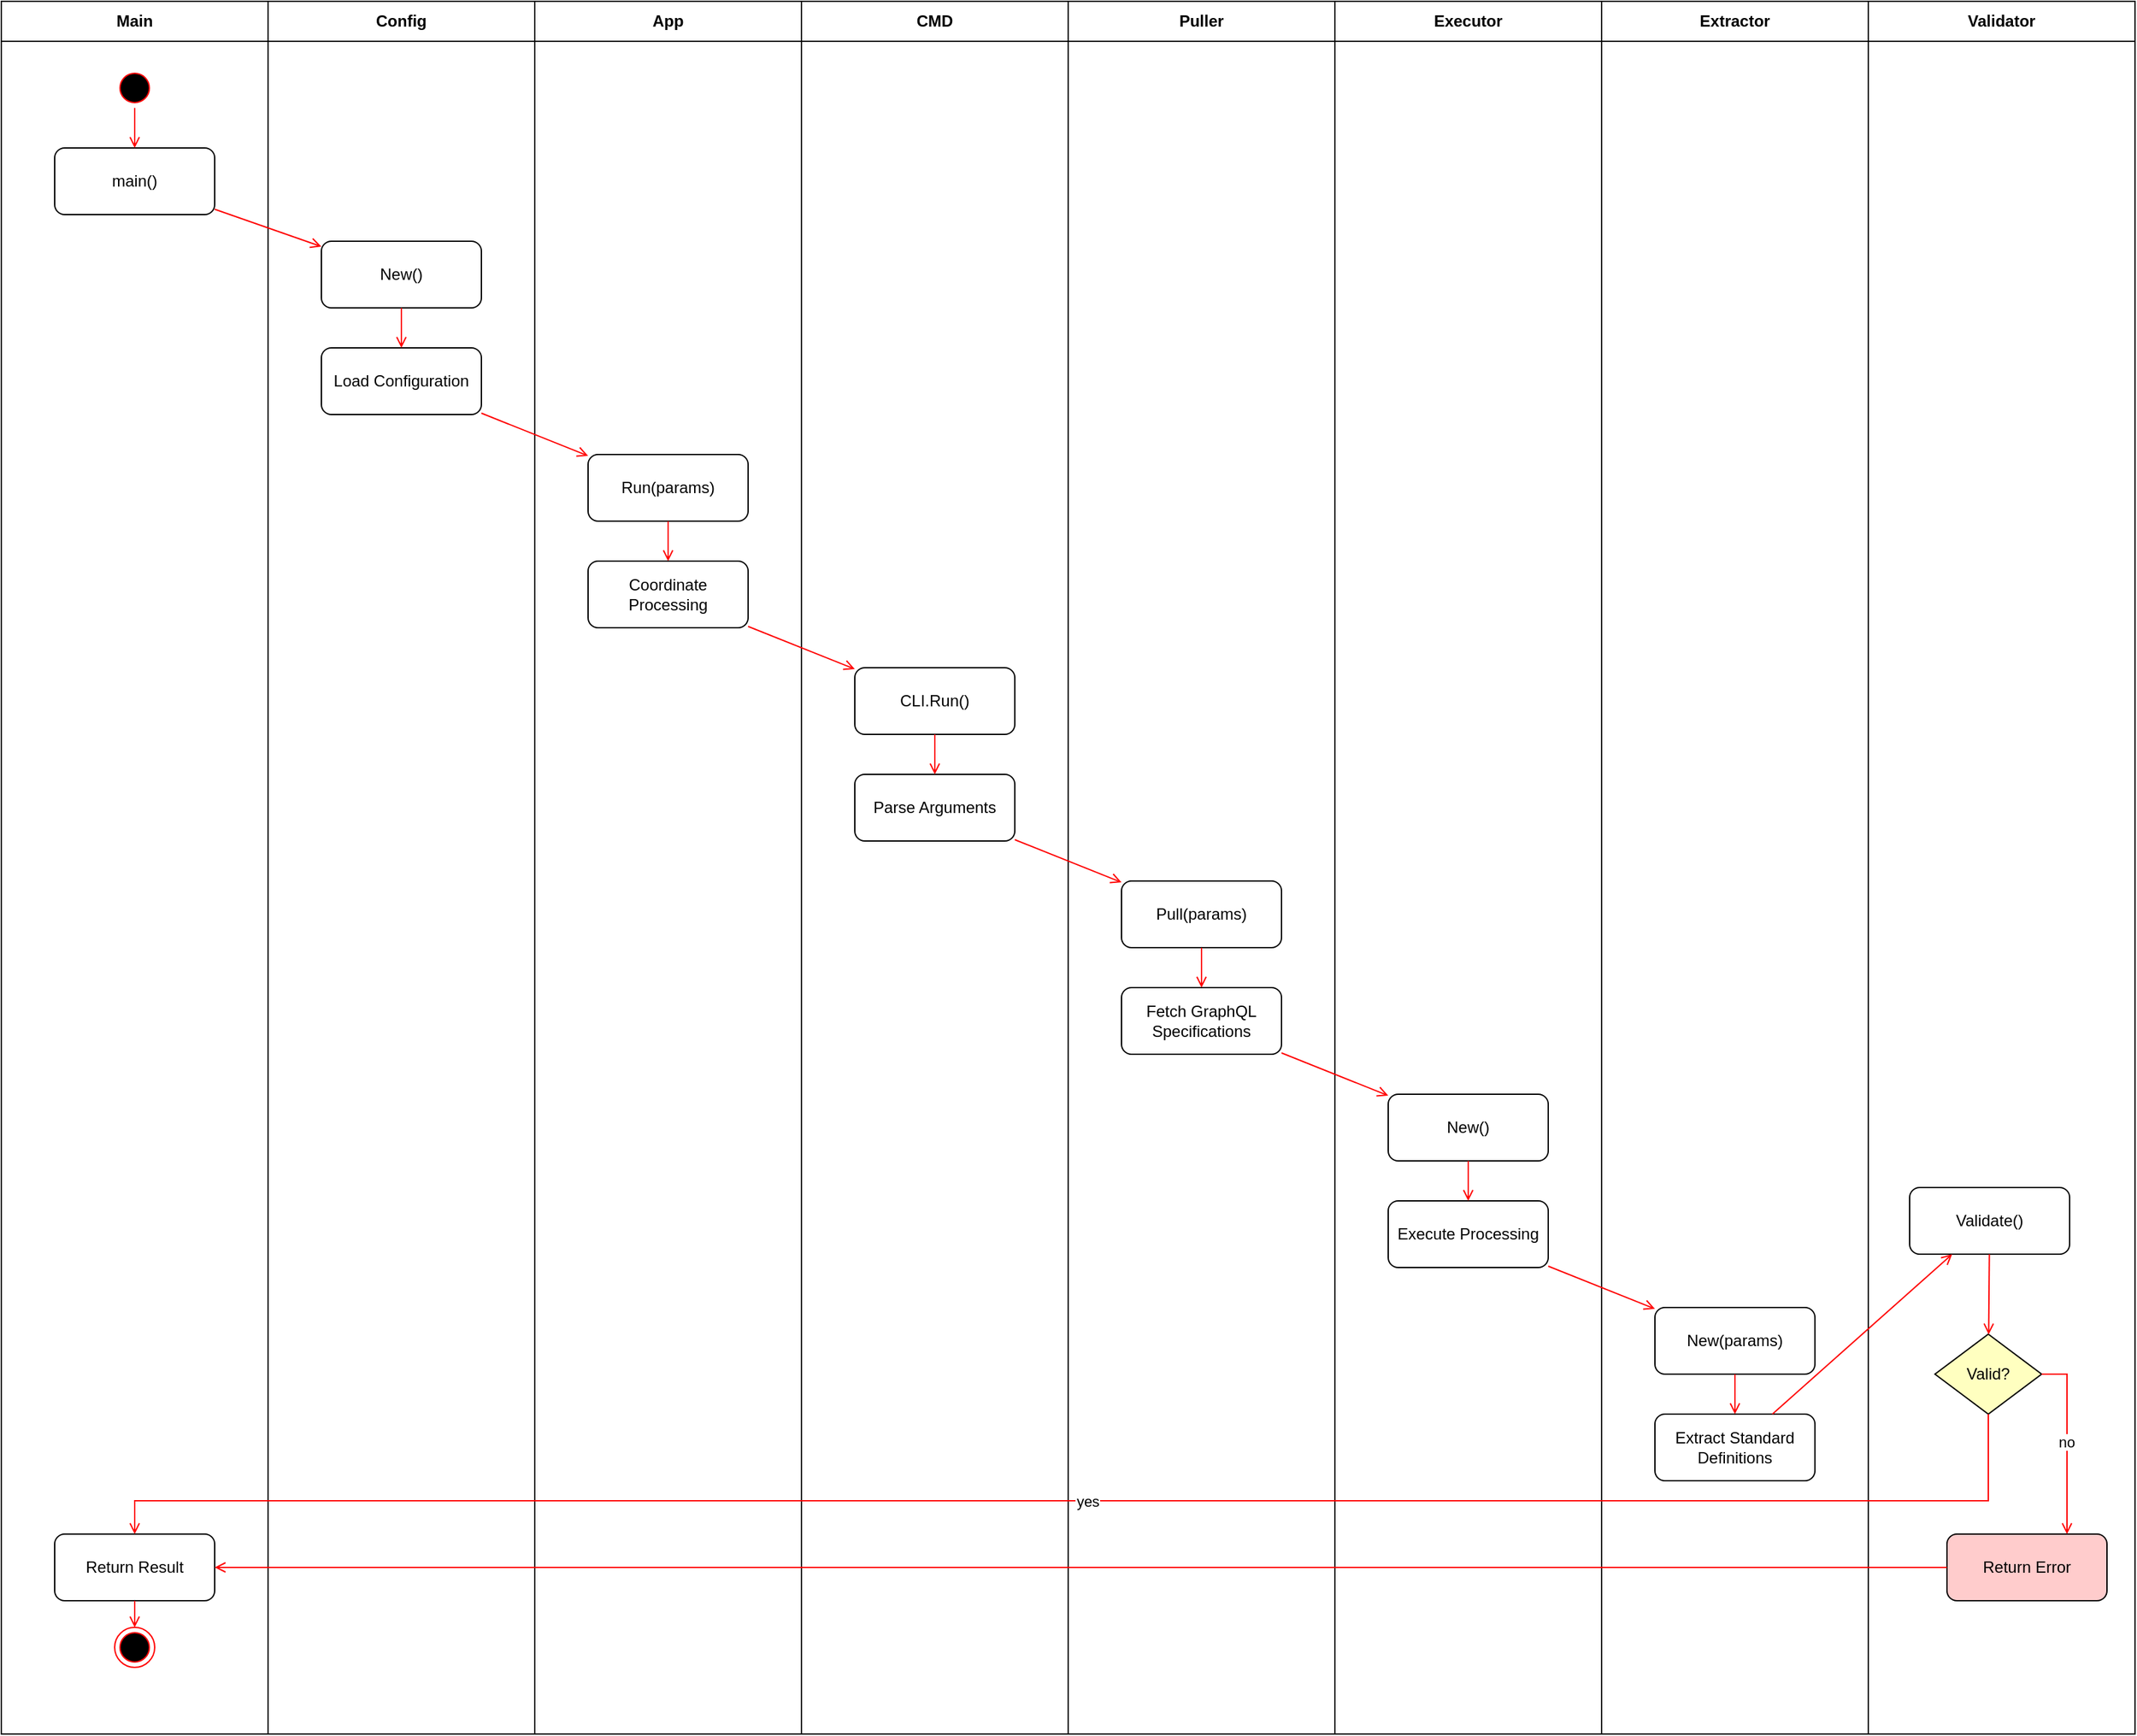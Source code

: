 <mxfile version="24.7.17">
  <diagram name="Page-1" id="compatibility-standard-definitions-activity">
    <mxGraphModel dx="794" dy="512" grid="1" gridSize="10" guides="1" tooltips="1" connect="1" arrows="1" fold="1" page="1" pageScale="1" pageWidth="1800" pageHeight="1400" background="none" math="0" shadow="0">
      <root>
        <mxCell id="0" />
        <mxCell id="1" parent="0" />
        <mxCell id="main-lane" value="Main" style="swimlane;whiteSpace=wrap;startSize=30;" parent="1" vertex="1">
          <mxGeometry x="50" y="50" width="200" height="1300" as="geometry" />
        </mxCell>
        <mxCell id="start-state" value="" style="ellipse;shape=startState;fillColor=#000000;strokeColor=#ff0000;" parent="main-lane" vertex="1">
          <mxGeometry x="85" y="50" width="30" height="30" as="geometry" />
        </mxCell>
        <mxCell id="main-action" value="main()" style="rounded=1;whiteSpace=wrap;html=1;" parent="main-lane" vertex="1">
          <mxGeometry x="40" y="110" width="120" height="50" as="geometry" />
        </mxCell>
        <mxCell id="return-result" value="Return Result" style="rounded=1;whiteSpace=wrap;html=1;" parent="main-lane" vertex="1">
          <mxGeometry x="40" y="1150" width="120" height="50" as="geometry" />
        </mxCell>
        <mxCell id="end-state" value="" style="ellipse;shape=endState;fillColor=#000000;strokeColor=#ff0000;" parent="main-lane" vertex="1">
          <mxGeometry x="85" y="1220" width="30" height="30" as="geometry" />
        </mxCell>
        <mxCell id="config-lane" value="Config" style="swimlane;whiteSpace=wrap;startSize=30;" parent="1" vertex="1">
          <mxGeometry x="250" y="50" width="200" height="1300" as="geometry" />
        </mxCell>
        <mxCell id="new-config" value="New()" style="rounded=1;whiteSpace=wrap;html=1;" parent="config-lane" vertex="1">
          <mxGeometry x="40" y="180" width="120" height="50" as="geometry" />
        </mxCell>
        <mxCell id="load-config" value="Load Configuration" style="rounded=1;whiteSpace=wrap;html=1;" parent="config-lane" vertex="1">
          <mxGeometry x="40" y="260" width="120" height="50" as="geometry" />
        </mxCell>
        <mxCell id="app-lane" value="App" style="swimlane;whiteSpace=wrap;startSize=30;" parent="1" vertex="1">
          <mxGeometry x="450" y="50" width="200" height="1300" as="geometry" />
        </mxCell>
        <mxCell id="app-run" value="Run(params)" style="rounded=1;whiteSpace=wrap;html=1;" parent="app-lane" vertex="1">
          <mxGeometry x="40" y="340" width="120" height="50" as="geometry" />
        </mxCell>
        <mxCell id="coordinate-processing" value="Coordinate Processing" style="rounded=1;whiteSpace=wrap;html=1;" parent="app-lane" vertex="1">
          <mxGeometry x="40" y="420" width="120" height="50" as="geometry" />
        </mxCell>
        <mxCell id="cmd-lane" value="CMD" style="swimlane;whiteSpace=wrap;startSize=30;" parent="1" vertex="1">
          <mxGeometry x="650" y="50" width="200" height="1300" as="geometry" />
        </mxCell>
        <mxCell id="cli-run" value="CLI.Run()" style="rounded=1;whiteSpace=wrap;html=1;" parent="cmd-lane" vertex="1">
          <mxGeometry x="40" y="500" width="120" height="50" as="geometry" />
        </mxCell>
        <mxCell id="parse-args" value="Parse Arguments" style="rounded=1;whiteSpace=wrap;html=1;" parent="cmd-lane" vertex="1">
          <mxGeometry x="40" y="580" width="120" height="50" as="geometry" />
        </mxCell>
        <mxCell id="puller-lane" value="Puller" style="swimlane;whiteSpace=wrap;startSize=30;" parent="1" vertex="1">
          <mxGeometry x="850" y="50" width="200" height="1300" as="geometry" />
        </mxCell>
        <mxCell id="pull-specs" value="Pull(params)" style="rounded=1;whiteSpace=wrap;html=1;" parent="puller-lane" vertex="1">
          <mxGeometry x="40" y="660" width="120" height="50" as="geometry" />
        </mxCell>
        <mxCell id="fetch-graphql-spec" value="Fetch GraphQL Specifications" style="rounded=1;whiteSpace=wrap;html=1;" parent="puller-lane" vertex="1">
          <mxGeometry x="40" y="740" width="120" height="50" as="geometry" />
        </mxCell>
        <mxCell id="executor-lane" value="Executor" style="swimlane;whiteSpace=wrap;startSize=30;" parent="1" vertex="1">
          <mxGeometry x="1050" y="50" width="200" height="1300" as="geometry" />
        </mxCell>
        <mxCell id="executor-new" value="New()" style="rounded=1;whiteSpace=wrap;html=1;" parent="executor-lane" vertex="1">
          <mxGeometry x="40" y="820" width="120" height="50" as="geometry" />
        </mxCell>
        <mxCell id="execute-processing" value="Execute Processing" style="rounded=1;whiteSpace=wrap;html=1;" parent="executor-lane" vertex="1">
          <mxGeometry x="40" y="900" width="120" height="50" as="geometry" />
        </mxCell>
        <mxCell id="extractor-lane" value="Extractor" style="swimlane;whiteSpace=wrap;startSize=30;" parent="1" vertex="1">
          <mxGeometry x="1250" y="50" width="200" height="1300" as="geometry" />
        </mxCell>
        <mxCell id="extractor-new" value="New(params)" style="rounded=1;whiteSpace=wrap;html=1;" parent="extractor-lane" vertex="1">
          <mxGeometry x="40" y="980" width="120" height="50" as="geometry" />
        </mxCell>
        <mxCell id="extract-definitions" value="Extract Standard Definitions" style="rounded=1;whiteSpace=wrap;html=1;" parent="extractor-lane" vertex="1">
          <mxGeometry x="40" y="1060" width="120" height="50" as="geometry" />
        </mxCell>
        <mxCell id="validator-lane" value="Validator" style="swimlane;whiteSpace=wrap;startSize=30;" parent="1" vertex="1">
          <mxGeometry x="1450" y="50" width="200" height="1300" as="geometry" />
        </mxCell>
        <mxCell id="validate" value="Validate()" style="rounded=1;whiteSpace=wrap;html=1;" parent="validator-lane" vertex="1">
          <mxGeometry x="31" y="890" width="120" height="50" as="geometry" />
        </mxCell>
        <mxCell id="validation-check" value="Valid?" style="rhombus;whiteSpace=wrap;html=1;fillColor=#ffffc0;" parent="validator-lane" vertex="1">
          <mxGeometry x="50" y="1000" width="80" height="60" as="geometry" />
        </mxCell>
        <mxCell id="validation-error" value="Return Error" style="rounded=1;whiteSpace=wrap;html=1;fillColor=#ffcccc;" parent="validator-lane" vertex="1">
          <mxGeometry x="59" y="1150" width="120" height="50" as="geometry" />
        </mxCell>
        <mxCell id="start-to-main" value="" style="endArrow=open;strokeColor=#FF0000;endFill=1;rounded=0;" parent="1" source="start-state" target="main-action" edge="1">
          <mxGeometry relative="1" as="geometry" />
        </mxCell>
        <mxCell id="main-to-config" value="" style="endArrow=open;strokeColor=#FF0000;endFill=1;rounded=0;" parent="1" source="main-action" target="new-config" edge="1">
          <mxGeometry relative="1" as="geometry" />
        </mxCell>
        <mxCell id="config-new-to-load" value="" style="endArrow=open;strokeColor=#FF0000;endFill=1;rounded=0;" parent="1" source="new-config" target="load-config" edge="1">
          <mxGeometry relative="1" as="geometry" />
        </mxCell>
        <mxCell id="config-to-app" value="" style="endArrow=open;strokeColor=#FF0000;endFill=1;rounded=0;" parent="1" source="load-config" target="app-run" edge="1">
          <mxGeometry relative="1" as="geometry" />
        </mxCell>
        <mxCell id="app-run-to-coordinate" value="" style="endArrow=open;strokeColor=#FF0000;endFill=1;rounded=0;" parent="1" source="app-run" target="coordinate-processing" edge="1">
          <mxGeometry relative="1" as="geometry" />
        </mxCell>
        <mxCell id="app-to-cli" value="" style="endArrow=open;strokeColor=#FF0000;endFill=1;rounded=0;" parent="1" source="coordinate-processing" target="cli-run" edge="1">
          <mxGeometry relative="1" as="geometry" />
        </mxCell>
        <mxCell id="cli-run-to-parse" value="" style="endArrow=open;strokeColor=#FF0000;endFill=1;rounded=0;" parent="1" source="cli-run" target="parse-args" edge="1">
          <mxGeometry relative="1" as="geometry" />
        </mxCell>
        <mxCell id="cli-to-puller" value="" style="endArrow=open;strokeColor=#FF0000;endFill=1;rounded=0;" parent="1" source="parse-args" target="pull-specs" edge="1">
          <mxGeometry relative="1" as="geometry" />
        </mxCell>
        <mxCell id="pull-to-fetch" value="" style="endArrow=open;strokeColor=#FF0000;endFill=1;rounded=0;" parent="1" source="pull-specs" target="fetch-graphql-spec" edge="1">
          <mxGeometry relative="1" as="geometry" />
        </mxCell>
        <mxCell id="puller-to-executor" value="" style="endArrow=open;strokeColor=#FF0000;endFill=1;rounded=0;" parent="1" source="fetch-graphql-spec" target="executor-new" edge="1">
          <mxGeometry relative="1" as="geometry" />
        </mxCell>
        <mxCell id="executor-new-to-execute" value="" style="endArrow=open;strokeColor=#FF0000;endFill=1;rounded=0;" parent="1" source="executor-new" target="execute-processing" edge="1">
          <mxGeometry relative="1" as="geometry" />
        </mxCell>
        <mxCell id="executor-to-extractor" value="" style="endArrow=open;strokeColor=#FF0000;endFill=1;rounded=0;" parent="1" source="execute-processing" target="extractor-new" edge="1">
          <mxGeometry relative="1" as="geometry" />
        </mxCell>
        <mxCell id="extractor-new-to-extract" value="" style="endArrow=open;strokeColor=#FF0000;endFill=1;rounded=0;" parent="1" source="extractor-new" target="extract-definitions" edge="1">
          <mxGeometry relative="1" as="geometry" />
        </mxCell>
        <mxCell id="extractor-to-validator" value="" style="endArrow=open;strokeColor=#FF0000;endFill=1;rounded=0;" parent="1" source="extract-definitions" target="validate" edge="1">
          <mxGeometry relative="1" as="geometry" />
        </mxCell>
        <mxCell id="validate-to-check" value="" style="endArrow=open;strokeColor=#FF0000;endFill=1;rounded=0;" parent="1" source="validate" target="validation-check" edge="1">
          <mxGeometry relative="1" as="geometry" />
        </mxCell>
        <mxCell id="validator-to-result" value="yes" style="endArrow=open;strokeColor=#FF0000;endFill=1;rounded=0;" parent="1" source="validation-check" target="return-result" edge="1">
          <mxGeometry relative="1" as="geometry">
            <Array as="points">
              <mxPoint x="1540" y="1175" />
              <mxPoint x="150" y="1175" />
            </Array>
          </mxGeometry>
        </mxCell>
        <mxCell id="validator-to-error" value="no" style="endArrow=open;strokeColor=#FF0000;endFill=1;rounded=0;edgeStyle=orthogonalEdgeStyle;exitX=1;exitY=0.5;exitDx=0;exitDy=0;entryX=0.75;entryY=0;entryDx=0;entryDy=0;" parent="1" source="validation-check" target="validation-error" edge="1">
          <mxGeometry relative="1" as="geometry" />
        </mxCell>
        <mxCell id="error-to-result" value="" style="endArrow=open;strokeColor=#FF0000;endFill=1;rounded=0;edgeStyle=orthogonalEdgeStyle;" parent="1" source="validation-error" target="return-result" edge="1">
          <mxGeometry relative="1" as="geometry" />
        </mxCell>
        <mxCell id="result-to-end" value="" style="endArrow=open;strokeColor=#FF0000;endFill=1;rounded=0;" parent="1" source="return-result" target="end-state" edge="1">
          <mxGeometry relative="1" as="geometry" />
        </mxCell>
      </root>
    </mxGraphModel>
  </diagram>
</mxfile>
